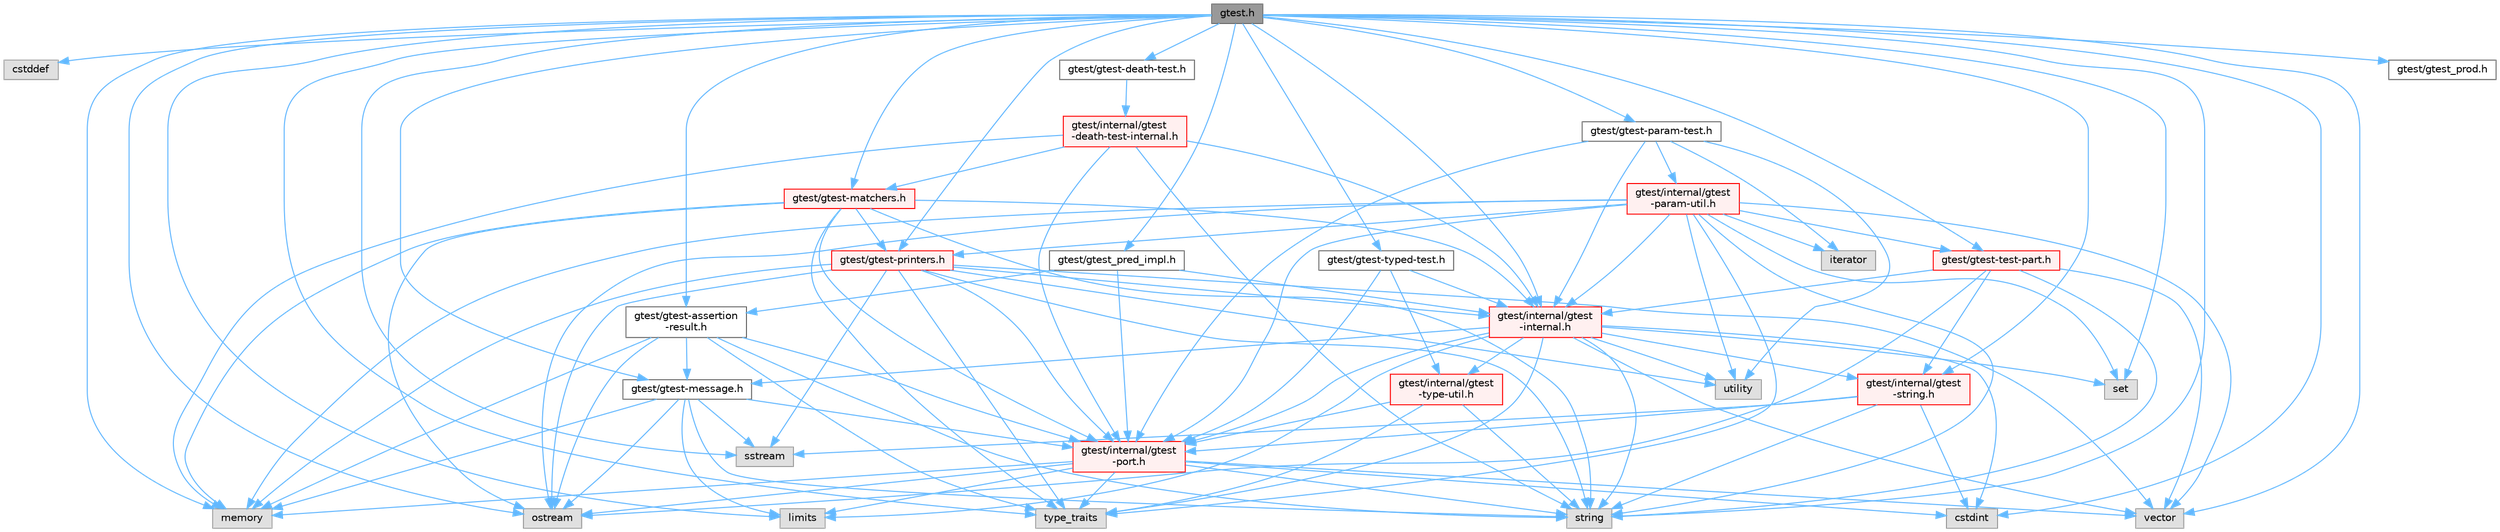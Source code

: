digraph "gtest.h"
{
 // LATEX_PDF_SIZE
  bgcolor="transparent";
  edge [fontname=Helvetica,fontsize=10,labelfontname=Helvetica,labelfontsize=10];
  node [fontname=Helvetica,fontsize=10,shape=box,height=0.2,width=0.4];
  Node1 [id="Node000001",label="gtest.h",height=0.2,width=0.4,color="gray40", fillcolor="grey60", style="filled", fontcolor="black",tooltip=" "];
  Node1 -> Node2 [id="edge1_Node000001_Node000002",color="steelblue1",style="solid",tooltip=" "];
  Node2 [id="Node000002",label="cstddef",height=0.2,width=0.4,color="grey60", fillcolor="#E0E0E0", style="filled",tooltip=" "];
  Node1 -> Node3 [id="edge2_Node000001_Node000003",color="steelblue1",style="solid",tooltip=" "];
  Node3 [id="Node000003",label="cstdint",height=0.2,width=0.4,color="grey60", fillcolor="#E0E0E0", style="filled",tooltip=" "];
  Node1 -> Node4 [id="edge3_Node000001_Node000004",color="steelblue1",style="solid",tooltip=" "];
  Node4 [id="Node000004",label="limits",height=0.2,width=0.4,color="grey60", fillcolor="#E0E0E0", style="filled",tooltip=" "];
  Node1 -> Node5 [id="edge4_Node000001_Node000005",color="steelblue1",style="solid",tooltip=" "];
  Node5 [id="Node000005",label="memory",height=0.2,width=0.4,color="grey60", fillcolor="#E0E0E0", style="filled",tooltip=" "];
  Node1 -> Node6 [id="edge5_Node000001_Node000006",color="steelblue1",style="solid",tooltip=" "];
  Node6 [id="Node000006",label="ostream",height=0.2,width=0.4,color="grey60", fillcolor="#E0E0E0", style="filled",tooltip=" "];
  Node1 -> Node7 [id="edge6_Node000001_Node000007",color="steelblue1",style="solid",tooltip=" "];
  Node7 [id="Node000007",label="set",height=0.2,width=0.4,color="grey60", fillcolor="#E0E0E0", style="filled",tooltip=" "];
  Node1 -> Node8 [id="edge7_Node000001_Node000008",color="steelblue1",style="solid",tooltip=" "];
  Node8 [id="Node000008",label="sstream",height=0.2,width=0.4,color="grey60", fillcolor="#E0E0E0", style="filled",tooltip=" "];
  Node1 -> Node9 [id="edge8_Node000001_Node000009",color="steelblue1",style="solid",tooltip=" "];
  Node9 [id="Node000009",label="string",height=0.2,width=0.4,color="grey60", fillcolor="#E0E0E0", style="filled",tooltip=" "];
  Node1 -> Node10 [id="edge9_Node000001_Node000010",color="steelblue1",style="solid",tooltip=" "];
  Node10 [id="Node000010",label="type_traits",height=0.2,width=0.4,color="grey60", fillcolor="#E0E0E0", style="filled",tooltip=" "];
  Node1 -> Node11 [id="edge10_Node000001_Node000011",color="steelblue1",style="solid",tooltip=" "];
  Node11 [id="Node000011",label="vector",height=0.2,width=0.4,color="grey60", fillcolor="#E0E0E0", style="filled",tooltip=" "];
  Node1 -> Node12 [id="edge11_Node000001_Node000012",color="steelblue1",style="solid",tooltip=" "];
  Node12 [id="Node000012",label="gtest/gtest-assertion\l-result.h",height=0.2,width=0.4,color="grey40", fillcolor="white", style="filled",URL="$gtest-assertion-result_8h.html",tooltip=" "];
  Node12 -> Node5 [id="edge12_Node000012_Node000005",color="steelblue1",style="solid",tooltip=" "];
  Node12 -> Node6 [id="edge13_Node000012_Node000006",color="steelblue1",style="solid",tooltip=" "];
  Node12 -> Node9 [id="edge14_Node000012_Node000009",color="steelblue1",style="solid",tooltip=" "];
  Node12 -> Node10 [id="edge15_Node000012_Node000010",color="steelblue1",style="solid",tooltip=" "];
  Node12 -> Node13 [id="edge16_Node000012_Node000013",color="steelblue1",style="solid",tooltip=" "];
  Node13 [id="Node000013",label="gtest/gtest-message.h",height=0.2,width=0.4,color="grey40", fillcolor="white", style="filled",URL="$gtest-message_8h.html",tooltip=" "];
  Node13 -> Node4 [id="edge17_Node000013_Node000004",color="steelblue1",style="solid",tooltip=" "];
  Node13 -> Node5 [id="edge18_Node000013_Node000005",color="steelblue1",style="solid",tooltip=" "];
  Node13 -> Node6 [id="edge19_Node000013_Node000006",color="steelblue1",style="solid",tooltip=" "];
  Node13 -> Node8 [id="edge20_Node000013_Node000008",color="steelblue1",style="solid",tooltip=" "];
  Node13 -> Node9 [id="edge21_Node000013_Node000009",color="steelblue1",style="solid",tooltip=" "];
  Node13 -> Node14 [id="edge22_Node000013_Node000014",color="steelblue1",style="solid",tooltip=" "];
  Node14 [id="Node000014",label="gtest/internal/gtest\l-port.h",height=0.2,width=0.4,color="red", fillcolor="#FFF0F0", style="filled",URL="$gtest-port_8h.html",tooltip=" "];
  Node14 -> Node3 [id="edge23_Node000014_Node000003",color="steelblue1",style="solid",tooltip=" "];
  Node14 -> Node4 [id="edge24_Node000014_Node000004",color="steelblue1",style="solid",tooltip=" "];
  Node14 -> Node5 [id="edge25_Node000014_Node000005",color="steelblue1",style="solid",tooltip=" "];
  Node14 -> Node6 [id="edge26_Node000014_Node000006",color="steelblue1",style="solid",tooltip=" "];
  Node14 -> Node9 [id="edge27_Node000014_Node000009",color="steelblue1",style="solid",tooltip=" "];
  Node14 -> Node10 [id="edge28_Node000014_Node000010",color="steelblue1",style="solid",tooltip=" "];
  Node14 -> Node11 [id="edge29_Node000014_Node000011",color="steelblue1",style="solid",tooltip=" "];
  Node12 -> Node14 [id="edge30_Node000012_Node000014",color="steelblue1",style="solid",tooltip=" "];
  Node1 -> Node33 [id="edge31_Node000001_Node000033",color="steelblue1",style="solid",tooltip=" "];
  Node33 [id="Node000033",label="gtest/gtest-death-test.h",height=0.2,width=0.4,color="grey40", fillcolor="white", style="filled",URL="$gtest-death-test_8h.html",tooltip=" "];
  Node33 -> Node34 [id="edge32_Node000033_Node000034",color="steelblue1",style="solid",tooltip=" "];
  Node34 [id="Node000034",label="gtest/internal/gtest\l-death-test-internal.h",height=0.2,width=0.4,color="red", fillcolor="#FFF0F0", style="filled",URL="$gtest-death-test-internal_8h.html",tooltip=" "];
  Node34 -> Node5 [id="edge33_Node000034_Node000005",color="steelblue1",style="solid",tooltip=" "];
  Node34 -> Node9 [id="edge34_Node000034_Node000009",color="steelblue1",style="solid",tooltip=" "];
  Node34 -> Node35 [id="edge35_Node000034_Node000035",color="steelblue1",style="solid",tooltip=" "];
  Node35 [id="Node000035",label="gtest/gtest-matchers.h",height=0.2,width=0.4,color="red", fillcolor="#FFF0F0", style="filled",URL="$gtest-matchers_8h.html",tooltip=" "];
  Node35 -> Node5 [id="edge36_Node000035_Node000005",color="steelblue1",style="solid",tooltip=" "];
  Node35 -> Node6 [id="edge37_Node000035_Node000006",color="steelblue1",style="solid",tooltip=" "];
  Node35 -> Node9 [id="edge38_Node000035_Node000009",color="steelblue1",style="solid",tooltip=" "];
  Node35 -> Node10 [id="edge39_Node000035_Node000010",color="steelblue1",style="solid",tooltip=" "];
  Node35 -> Node38 [id="edge40_Node000035_Node000038",color="steelblue1",style="solid",tooltip=" "];
  Node38 [id="Node000038",label="gtest/gtest-printers.h",height=0.2,width=0.4,color="red", fillcolor="#FFF0F0", style="filled",URL="$gtest-printers_8h.html",tooltip=" "];
  Node38 -> Node5 [id="edge41_Node000038_Node000005",color="steelblue1",style="solid",tooltip=" "];
  Node38 -> Node6 [id="edge42_Node000038_Node000006",color="steelblue1",style="solid",tooltip=" "];
  Node38 -> Node8 [id="edge43_Node000038_Node000008",color="steelblue1",style="solid",tooltip=" "];
  Node38 -> Node9 [id="edge44_Node000038_Node000009",color="steelblue1",style="solid",tooltip=" "];
  Node38 -> Node10 [id="edge45_Node000038_Node000010",color="steelblue1",style="solid",tooltip=" "];
  Node38 -> Node39 [id="edge46_Node000038_Node000039",color="steelblue1",style="solid",tooltip=" "];
  Node39 [id="Node000039",label="utility",height=0.2,width=0.4,color="grey60", fillcolor="#E0E0E0", style="filled",tooltip=" "];
  Node38 -> Node11 [id="edge47_Node000038_Node000011",color="steelblue1",style="solid",tooltip=" "];
  Node38 -> Node40 [id="edge48_Node000038_Node000040",color="steelblue1",style="solid",tooltip=" "];
  Node40 [id="Node000040",label="gtest/internal/gtest\l-internal.h",height=0.2,width=0.4,color="red", fillcolor="#FFF0F0", style="filled",URL="$gtest-internal_8h.html",tooltip=" "];
  Node40 -> Node14 [id="edge49_Node000040_Node000014",color="steelblue1",style="solid",tooltip=" "];
  Node40 -> Node3 [id="edge50_Node000040_Node000003",color="steelblue1",style="solid",tooltip=" "];
  Node40 -> Node4 [id="edge51_Node000040_Node000004",color="steelblue1",style="solid",tooltip=" "];
  Node40 -> Node7 [id="edge52_Node000040_Node000007",color="steelblue1",style="solid",tooltip=" "];
  Node40 -> Node9 [id="edge53_Node000040_Node000009",color="steelblue1",style="solid",tooltip=" "];
  Node40 -> Node10 [id="edge54_Node000040_Node000010",color="steelblue1",style="solid",tooltip=" "];
  Node40 -> Node39 [id="edge55_Node000040_Node000039",color="steelblue1",style="solid",tooltip=" "];
  Node40 -> Node11 [id="edge56_Node000040_Node000011",color="steelblue1",style="solid",tooltip=" "];
  Node40 -> Node13 [id="edge57_Node000040_Node000013",color="steelblue1",style="solid",tooltip=" "];
  Node40 -> Node44 [id="edge58_Node000040_Node000044",color="steelblue1",style="solid",tooltip=" "];
  Node44 [id="Node000044",label="gtest/internal/gtest\l-string.h",height=0.2,width=0.4,color="red", fillcolor="#FFF0F0", style="filled",URL="$gtest-string_8h.html",tooltip=" "];
  Node44 -> Node3 [id="edge59_Node000044_Node000003",color="steelblue1",style="solid",tooltip=" "];
  Node44 -> Node8 [id="edge60_Node000044_Node000008",color="steelblue1",style="solid",tooltip=" "];
  Node44 -> Node9 [id="edge61_Node000044_Node000009",color="steelblue1",style="solid",tooltip=" "];
  Node44 -> Node14 [id="edge62_Node000044_Node000014",color="steelblue1",style="solid",tooltip=" "];
  Node40 -> Node45 [id="edge63_Node000040_Node000045",color="steelblue1",style="solid",tooltip=" "];
  Node45 [id="Node000045",label="gtest/internal/gtest\l-type-util.h",height=0.2,width=0.4,color="red", fillcolor="#FFF0F0", style="filled",URL="$gtest-type-util_8h.html",tooltip=" "];
  Node45 -> Node9 [id="edge64_Node000045_Node000009",color="steelblue1",style="solid",tooltip=" "];
  Node45 -> Node10 [id="edge65_Node000045_Node000010",color="steelblue1",style="solid",tooltip=" "];
  Node45 -> Node14 [id="edge66_Node000045_Node000014",color="steelblue1",style="solid",tooltip=" "];
  Node38 -> Node14 [id="edge67_Node000038_Node000014",color="steelblue1",style="solid",tooltip=" "];
  Node35 -> Node40 [id="edge68_Node000035_Node000040",color="steelblue1",style="solid",tooltip=" "];
  Node35 -> Node14 [id="edge69_Node000035_Node000014",color="steelblue1",style="solid",tooltip=" "];
  Node34 -> Node40 [id="edge70_Node000034_Node000040",color="steelblue1",style="solid",tooltip=" "];
  Node34 -> Node14 [id="edge71_Node000034_Node000014",color="steelblue1",style="solid",tooltip=" "];
  Node1 -> Node35 [id="edge72_Node000001_Node000035",color="steelblue1",style="solid",tooltip=" "];
  Node1 -> Node13 [id="edge73_Node000001_Node000013",color="steelblue1",style="solid",tooltip=" "];
  Node1 -> Node47 [id="edge74_Node000001_Node000047",color="steelblue1",style="solid",tooltip=" "];
  Node47 [id="Node000047",label="gtest/gtest-param-test.h",height=0.2,width=0.4,color="grey40", fillcolor="white", style="filled",URL="$gtest-param-test_8h.html",tooltip=" "];
  Node47 -> Node48 [id="edge75_Node000047_Node000048",color="steelblue1",style="solid",tooltip=" "];
  Node48 [id="Node000048",label="iterator",height=0.2,width=0.4,color="grey60", fillcolor="#E0E0E0", style="filled",tooltip=" "];
  Node47 -> Node39 [id="edge76_Node000047_Node000039",color="steelblue1",style="solid",tooltip=" "];
  Node47 -> Node40 [id="edge77_Node000047_Node000040",color="steelblue1",style="solid",tooltip=" "];
  Node47 -> Node49 [id="edge78_Node000047_Node000049",color="steelblue1",style="solid",tooltip=" "];
  Node49 [id="Node000049",label="gtest/internal/gtest\l-param-util.h",height=0.2,width=0.4,color="red", fillcolor="#FFF0F0", style="filled",URL="$gtest-param-util_8h.html",tooltip=" "];
  Node49 -> Node48 [id="edge79_Node000049_Node000048",color="steelblue1",style="solid",tooltip=" "];
  Node49 -> Node5 [id="edge80_Node000049_Node000005",color="steelblue1",style="solid",tooltip=" "];
  Node49 -> Node6 [id="edge81_Node000049_Node000006",color="steelblue1",style="solid",tooltip=" "];
  Node49 -> Node7 [id="edge82_Node000049_Node000007",color="steelblue1",style="solid",tooltip=" "];
  Node49 -> Node9 [id="edge83_Node000049_Node000009",color="steelblue1",style="solid",tooltip=" "];
  Node49 -> Node10 [id="edge84_Node000049_Node000010",color="steelblue1",style="solid",tooltip=" "];
  Node49 -> Node39 [id="edge85_Node000049_Node000039",color="steelblue1",style="solid",tooltip=" "];
  Node49 -> Node11 [id="edge86_Node000049_Node000011",color="steelblue1",style="solid",tooltip=" "];
  Node49 -> Node38 [id="edge87_Node000049_Node000038",color="steelblue1",style="solid",tooltip=" "];
  Node49 -> Node52 [id="edge88_Node000049_Node000052",color="steelblue1",style="solid",tooltip=" "];
  Node52 [id="Node000052",label="gtest/gtest-test-part.h",height=0.2,width=0.4,color="red", fillcolor="#FFF0F0", style="filled",URL="$gtest-test-part_8h.html",tooltip=" "];
  Node52 -> Node6 [id="edge89_Node000052_Node000006",color="steelblue1",style="solid",tooltip=" "];
  Node52 -> Node9 [id="edge90_Node000052_Node000009",color="steelblue1",style="solid",tooltip=" "];
  Node52 -> Node11 [id="edge91_Node000052_Node000011",color="steelblue1",style="solid",tooltip=" "];
  Node52 -> Node40 [id="edge92_Node000052_Node000040",color="steelblue1",style="solid",tooltip=" "];
  Node52 -> Node44 [id="edge93_Node000052_Node000044",color="steelblue1",style="solid",tooltip=" "];
  Node49 -> Node40 [id="edge94_Node000049_Node000040",color="steelblue1",style="solid",tooltip=" "];
  Node49 -> Node14 [id="edge95_Node000049_Node000014",color="steelblue1",style="solid",tooltip=" "];
  Node47 -> Node14 [id="edge96_Node000047_Node000014",color="steelblue1",style="solid",tooltip=" "];
  Node1 -> Node38 [id="edge97_Node000001_Node000038",color="steelblue1",style="solid",tooltip=" "];
  Node1 -> Node52 [id="edge98_Node000001_Node000052",color="steelblue1",style="solid",tooltip=" "];
  Node1 -> Node54 [id="edge99_Node000001_Node000054",color="steelblue1",style="solid",tooltip=" "];
  Node54 [id="Node000054",label="gtest/gtest-typed-test.h",height=0.2,width=0.4,color="grey40", fillcolor="white", style="filled",URL="$gtest-typed-test_8h.html",tooltip=" "];
  Node54 -> Node40 [id="edge100_Node000054_Node000040",color="steelblue1",style="solid",tooltip=" "];
  Node54 -> Node14 [id="edge101_Node000054_Node000014",color="steelblue1",style="solid",tooltip=" "];
  Node54 -> Node45 [id="edge102_Node000054_Node000045",color="steelblue1",style="solid",tooltip=" "];
  Node1 -> Node55 [id="edge103_Node000001_Node000055",color="steelblue1",style="solid",tooltip=" "];
  Node55 [id="Node000055",label="gtest/gtest_pred_impl.h",height=0.2,width=0.4,color="grey40", fillcolor="white", style="filled",URL="$gtest__pred__impl_8h.html",tooltip=" "];
  Node55 -> Node12 [id="edge104_Node000055_Node000012",color="steelblue1",style="solid",tooltip=" "];
  Node55 -> Node40 [id="edge105_Node000055_Node000040",color="steelblue1",style="solid",tooltip=" "];
  Node55 -> Node14 [id="edge106_Node000055_Node000014",color="steelblue1",style="solid",tooltip=" "];
  Node1 -> Node56 [id="edge107_Node000001_Node000056",color="steelblue1",style="solid",tooltip=" "];
  Node56 [id="Node000056",label="gtest/gtest_prod.h",height=0.2,width=0.4,color="grey40", fillcolor="white", style="filled",URL="$gtest__prod_8h.html",tooltip=" "];
  Node1 -> Node40 [id="edge108_Node000001_Node000040",color="steelblue1",style="solid",tooltip=" "];
  Node1 -> Node44 [id="edge109_Node000001_Node000044",color="steelblue1",style="solid",tooltip=" "];
}
